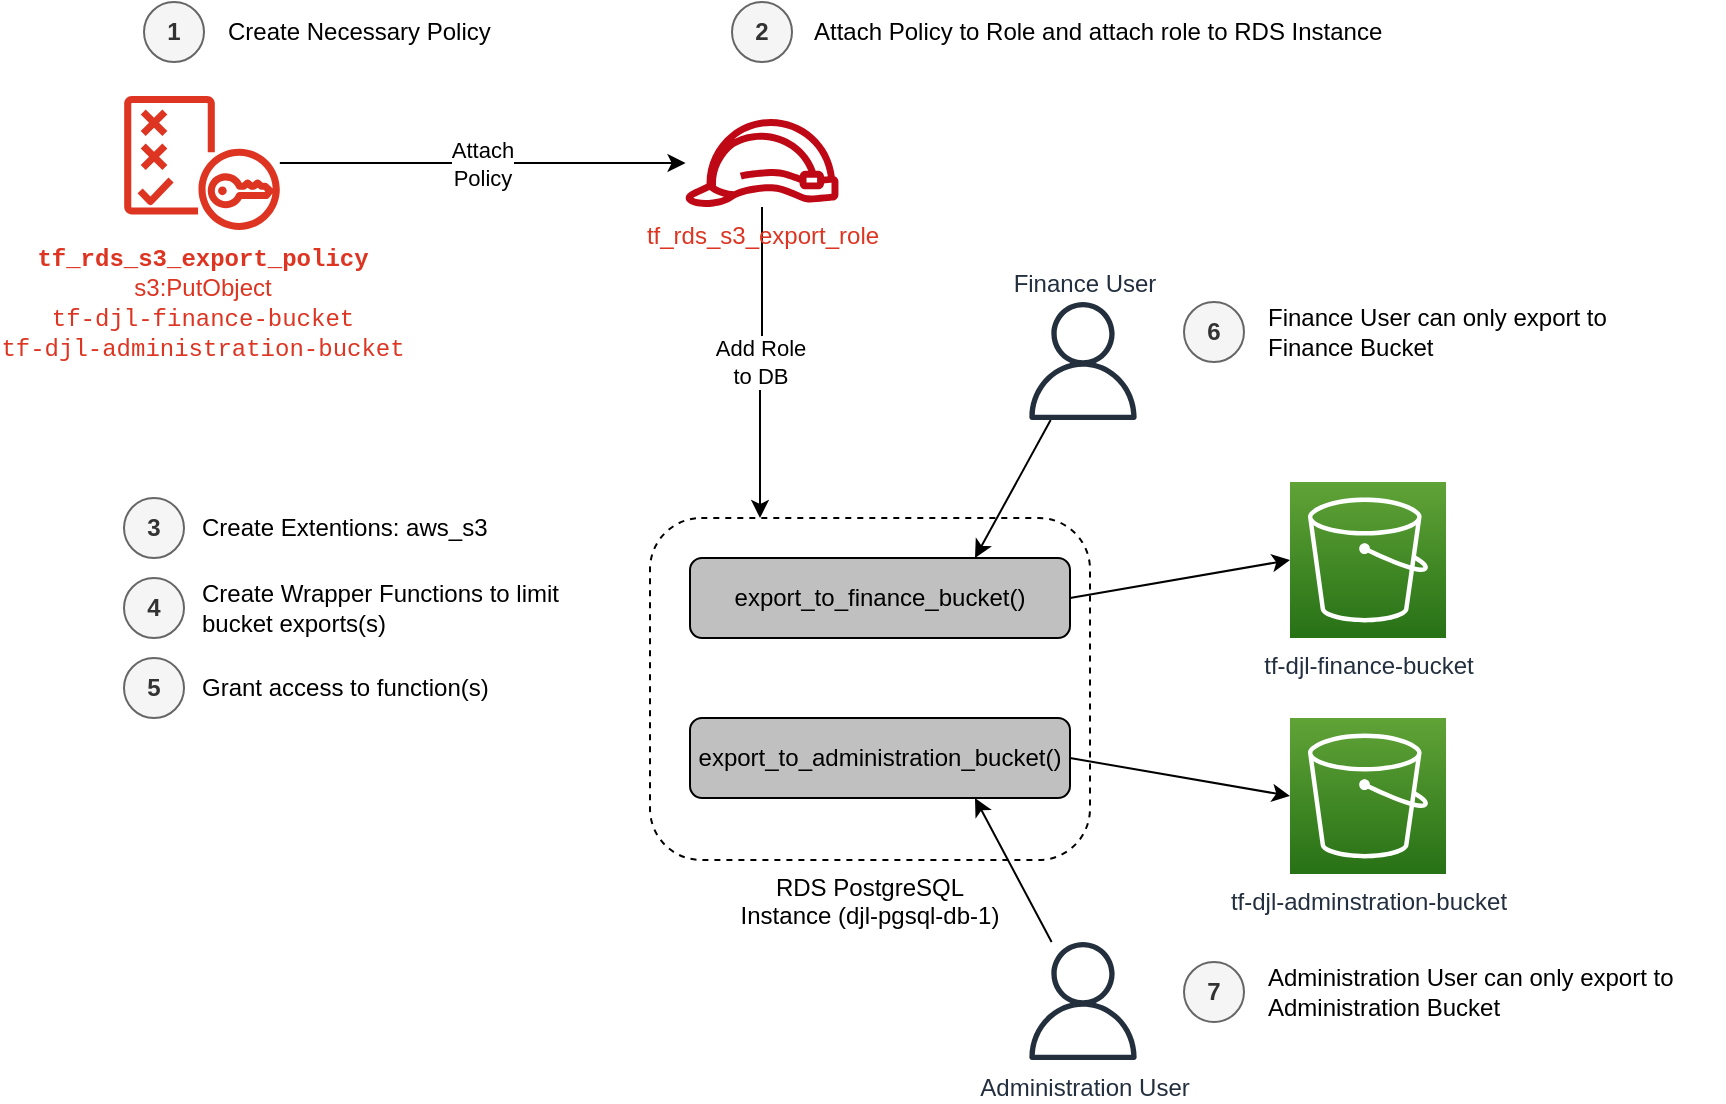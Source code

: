<mxfile version="15.8.4" type="device"><diagram id="PTzvbu7wiOh6qvXkUaZ4" name="Page-1"><mxGraphModel dx="1351" dy="960" grid="1" gridSize="10" guides="1" tooltips="1" connect="1" arrows="1" fold="1" page="1" pageScale="1" pageWidth="1100" pageHeight="850" math="0" shadow="0"><root><mxCell id="0"/><mxCell id="1" parent="0"/><mxCell id="yyay7RqTnsCiVBK5ee6F-15" value="RDS PostgreSQL &lt;br&gt;Instance (djl-pgsql-db-1)" style="rounded=1;whiteSpace=wrap;html=1;fontColor=#000000;fillColor=none;dashed=1;labelPosition=center;verticalLabelPosition=bottom;align=center;verticalAlign=top;" vertex="1" parent="1"><mxGeometry x="403" y="368" width="220" height="171" as="geometry"/></mxCell><mxCell id="yyay7RqTnsCiVBK5ee6F-7" value="&lt;font color=&quot;#000000&quot;&gt;Add Role &lt;br&gt;to DB&lt;/font&gt;" style="edgeStyle=orthogonalEdgeStyle;rounded=0;orthogonalLoop=1;jettySize=auto;html=1;fontColor=#DD3522;entryX=0.25;entryY=0;entryDx=0;entryDy=0;" edge="1" parent="1" source="yyay7RqTnsCiVBK5ee6F-1" target="yyay7RqTnsCiVBK5ee6F-15"><mxGeometry relative="1" as="geometry"/></mxCell><mxCell id="yyay7RqTnsCiVBK5ee6F-1" value="&lt;font color=&quot;#dd3522&quot;&gt;tf_rds_s3_export_role&lt;/font&gt;" style="sketch=0;outlineConnect=0;fontColor=#232F3E;gradientColor=none;fillColor=#BF0816;strokeColor=none;dashed=0;verticalLabelPosition=bottom;verticalAlign=top;align=center;html=1;fontSize=12;fontStyle=0;aspect=fixed;pointerEvents=1;shape=mxgraph.aws4.role;" vertex="1" parent="1"><mxGeometry x="420" y="168.5" width="78" height="44" as="geometry"/></mxCell><mxCell id="yyay7RqTnsCiVBK5ee6F-6" value="&lt;font color=&quot;#000000&quot;&gt;Attach&lt;br&gt;Policy&lt;/font&gt;" style="edgeStyle=orthogonalEdgeStyle;rounded=0;orthogonalLoop=1;jettySize=auto;html=1;fontColor=#DD3522;" edge="1" parent="1" source="yyay7RqTnsCiVBK5ee6F-2" target="yyay7RqTnsCiVBK5ee6F-1"><mxGeometry relative="1" as="geometry"/></mxCell><mxCell id="yyay7RqTnsCiVBK5ee6F-2" value="&lt;span style=&quot;background-color: rgb(255 , 255 , 255)&quot;&gt;&lt;font color=&quot;#dd3522&quot;&gt;&lt;font face=&quot;ui-monospace, SFMono-Regular, SF Mono, Menlo, Consolas, Liberation Mono, monospace&quot;&gt;&lt;b&gt;tf_rds_s3_export_policy&lt;/b&gt;&lt;br&gt;&lt;/font&gt;s3:PutObject&lt;br&gt;&lt;font face=&quot;ui-monospace, SFMono-Regular, SF Mono, Menlo, Consolas, Liberation Mono, monospace&quot;&gt;tf-djl-finance-bucket&lt;br&gt;tf-djl-administration-bucket&lt;br&gt;&lt;/font&gt;&lt;/font&gt;&lt;br&gt;&lt;/span&gt;" style="sketch=0;outlineConnect=0;fillColor=#DD3522;strokeColor=#b85450;dashed=0;verticalLabelPosition=bottom;verticalAlign=top;align=center;html=1;fontSize=12;fontStyle=0;aspect=fixed;pointerEvents=1;shape=mxgraph.aws4.policy;" vertex="1" parent="1"><mxGeometry x="140" y="157" width="78" height="67" as="geometry"/></mxCell><mxCell id="yyay7RqTnsCiVBK5ee6F-4" value="tf-djl-finance-bucket" style="sketch=0;points=[[0,0,0],[0.25,0,0],[0.5,0,0],[0.75,0,0],[1,0,0],[0,1,0],[0.25,1,0],[0.5,1,0],[0.75,1,0],[1,1,0],[0,0.25,0],[0,0.5,0],[0,0.75,0],[1,0.25,0],[1,0.5,0],[1,0.75,0]];outlineConnect=0;fontColor=#232F3E;gradientColor=#60A337;gradientDirection=north;fillColor=#277116;strokeColor=#ffffff;dashed=0;verticalLabelPosition=bottom;verticalAlign=top;align=center;html=1;fontSize=12;fontStyle=0;aspect=fixed;shape=mxgraph.aws4.resourceIcon;resIcon=mxgraph.aws4.s3;" vertex="1" parent="1"><mxGeometry x="723" y="350" width="78" height="78" as="geometry"/></mxCell><mxCell id="yyay7RqTnsCiVBK5ee6F-5" value="tf-djl-adminstration-bucket" style="sketch=0;points=[[0,0,0],[0.25,0,0],[0.5,0,0],[0.75,0,0],[1,0,0],[0,1,0],[0.25,1,0],[0.5,1,0],[0.75,1,0],[1,1,0],[0,0.25,0],[0,0.5,0],[0,0.75,0],[1,0.25,0],[1,0.5,0],[1,0.75,0]];outlineConnect=0;fontColor=#232F3E;gradientColor=#60A337;gradientDirection=north;fillColor=#277116;strokeColor=#ffffff;dashed=0;verticalLabelPosition=bottom;verticalAlign=top;align=center;html=1;fontSize=12;fontStyle=0;aspect=fixed;shape=mxgraph.aws4.resourceIcon;resIcon=mxgraph.aws4.s3;" vertex="1" parent="1"><mxGeometry x="723" y="468" width="78" height="78" as="geometry"/></mxCell><mxCell id="yyay7RqTnsCiVBK5ee6F-13" style="edgeStyle=none;rounded=0;orthogonalLoop=1;jettySize=auto;html=1;exitX=1;exitY=0.5;exitDx=0;exitDy=0;entryX=0;entryY=0.5;entryDx=0;entryDy=0;entryPerimeter=0;fontColor=#000000;" edge="1" parent="1" source="yyay7RqTnsCiVBK5ee6F-9" target="yyay7RqTnsCiVBK5ee6F-4"><mxGeometry relative="1" as="geometry"/></mxCell><mxCell id="yyay7RqTnsCiVBK5ee6F-9" value="export_to_finance_bucket()" style="rounded=1;whiteSpace=wrap;html=1;fontColor=#000000;fillColor=#C0C0C0;" vertex="1" parent="1"><mxGeometry x="423" y="388" width="190" height="40" as="geometry"/></mxCell><mxCell id="yyay7RqTnsCiVBK5ee6F-14" style="edgeStyle=none;rounded=0;orthogonalLoop=1;jettySize=auto;html=1;exitX=1;exitY=0.5;exitDx=0;exitDy=0;entryX=0;entryY=0.5;entryDx=0;entryDy=0;entryPerimeter=0;fontColor=#000000;" edge="1" parent="1" source="yyay7RqTnsCiVBK5ee6F-10" target="yyay7RqTnsCiVBK5ee6F-5"><mxGeometry relative="1" as="geometry"/></mxCell><mxCell id="yyay7RqTnsCiVBK5ee6F-10" value="export_to_administration_bucket()" style="rounded=1;whiteSpace=wrap;html=1;fontColor=#000000;fillColor=#C0C0C0;" vertex="1" parent="1"><mxGeometry x="423" y="468" width="190" height="40" as="geometry"/></mxCell><mxCell id="yyay7RqTnsCiVBK5ee6F-19" style="edgeStyle=none;rounded=0;orthogonalLoop=1;jettySize=auto;html=1;entryX=0.75;entryY=0;entryDx=0;entryDy=0;fontColor=#000000;" edge="1" parent="1" source="yyay7RqTnsCiVBK5ee6F-16" target="yyay7RqTnsCiVBK5ee6F-9"><mxGeometry relative="1" as="geometry"/></mxCell><mxCell id="yyay7RqTnsCiVBK5ee6F-16" value="Finance User" style="sketch=0;outlineConnect=0;fontColor=#232F3E;gradientColor=none;fillColor=#232F3D;strokeColor=none;dashed=0;verticalLabelPosition=top;verticalAlign=bottom;align=center;html=1;fontSize=12;fontStyle=0;aspect=fixed;pointerEvents=1;shape=mxgraph.aws4.user;labelPosition=center;" vertex="1" parent="1"><mxGeometry x="590" y="260" width="59" height="59" as="geometry"/></mxCell><mxCell id="yyay7RqTnsCiVBK5ee6F-18" style="edgeStyle=none;rounded=0;orthogonalLoop=1;jettySize=auto;html=1;entryX=0.75;entryY=1;entryDx=0;entryDy=0;fontColor=#000000;" edge="1" parent="1" source="yyay7RqTnsCiVBK5ee6F-17" target="yyay7RqTnsCiVBK5ee6F-10"><mxGeometry relative="1" as="geometry"/></mxCell><mxCell id="yyay7RqTnsCiVBK5ee6F-17" value="Administration User" style="sketch=0;outlineConnect=0;fontColor=#232F3E;gradientColor=none;fillColor=#232F3D;strokeColor=none;dashed=0;verticalLabelPosition=bottom;verticalAlign=top;align=center;html=1;fontSize=12;fontStyle=0;aspect=fixed;pointerEvents=1;shape=mxgraph.aws4.user;" vertex="1" parent="1"><mxGeometry x="590" y="580" width="59" height="59" as="geometry"/></mxCell><mxCell id="yyay7RqTnsCiVBK5ee6F-20" value="&lt;b&gt;1&lt;/b&gt;" style="ellipse;whiteSpace=wrap;html=1;aspect=fixed;fontColor=#333333;fillColor=#f5f5f5;strokeColor=#666666;" vertex="1" parent="1"><mxGeometry x="150" y="110" width="30" height="30" as="geometry"/></mxCell><mxCell id="yyay7RqTnsCiVBK5ee6F-21" value="&lt;b&gt;2&lt;/b&gt;" style="ellipse;whiteSpace=wrap;html=1;aspect=fixed;fontColor=#333333;fillColor=#f5f5f5;strokeColor=#666666;" vertex="1" parent="1"><mxGeometry x="444" y="110" width="30" height="30" as="geometry"/></mxCell><mxCell id="yyay7RqTnsCiVBK5ee6F-22" value="&lt;b&gt;3&lt;/b&gt;" style="ellipse;whiteSpace=wrap;html=1;aspect=fixed;fontColor=#333333;fillColor=#f5f5f5;strokeColor=#666666;" vertex="1" parent="1"><mxGeometry x="140" y="358" width="30" height="30" as="geometry"/></mxCell><mxCell id="yyay7RqTnsCiVBK5ee6F-23" value="&lt;b&gt;4&lt;/b&gt;" style="ellipse;whiteSpace=wrap;html=1;aspect=fixed;fontColor=#333333;fillColor=#f5f5f5;strokeColor=#666666;" vertex="1" parent="1"><mxGeometry x="140" y="398" width="30" height="30" as="geometry"/></mxCell><mxCell id="yyay7RqTnsCiVBK5ee6F-24" value="&lt;b&gt;5&lt;/b&gt;" style="ellipse;whiteSpace=wrap;html=1;aspect=fixed;fontColor=#333333;fillColor=#f5f5f5;strokeColor=#666666;" vertex="1" parent="1"><mxGeometry x="140" y="438" width="30" height="30" as="geometry"/></mxCell><mxCell id="yyay7RqTnsCiVBK5ee6F-25" value="&lt;b&gt;6&lt;/b&gt;" style="ellipse;whiteSpace=wrap;html=1;aspect=fixed;fontColor=#333333;fillColor=#f5f5f5;strokeColor=#666666;" vertex="1" parent="1"><mxGeometry x="670" y="260" width="30" height="30" as="geometry"/></mxCell><mxCell id="yyay7RqTnsCiVBK5ee6F-27" value="&lt;b&gt;7&lt;/b&gt;" style="ellipse;whiteSpace=wrap;html=1;aspect=fixed;fontColor=#333333;fillColor=#f5f5f5;strokeColor=#666666;" vertex="1" parent="1"><mxGeometry x="670" y="590" width="30" height="30" as="geometry"/></mxCell><mxCell id="yyay7RqTnsCiVBK5ee6F-28" value="Create Necessary Policy" style="text;html=1;strokeColor=none;fillColor=none;align=left;verticalAlign=middle;whiteSpace=wrap;rounded=0;fontColor=#000000;" vertex="1" parent="1"><mxGeometry x="190" y="110" width="140" height="30" as="geometry"/></mxCell><mxCell id="yyay7RqTnsCiVBK5ee6F-29" value="Attach Policy to Role and attach role to RDS Instance" style="text;html=1;strokeColor=none;fillColor=none;align=left;verticalAlign=middle;whiteSpace=wrap;rounded=0;fontColor=#000000;" vertex="1" parent="1"><mxGeometry x="483" y="110" width="297" height="30" as="geometry"/></mxCell><mxCell id="yyay7RqTnsCiVBK5ee6F-30" value="Create Extentions: aws_s3" style="text;html=1;strokeColor=none;fillColor=none;align=left;verticalAlign=middle;whiteSpace=wrap;rounded=0;fontColor=#000000;" vertex="1" parent="1"><mxGeometry x="177" y="358" width="223" height="30" as="geometry"/></mxCell><mxCell id="yyay7RqTnsCiVBK5ee6F-31" value="Create Wrapper Functions to limit bucket exports(s)" style="text;html=1;strokeColor=none;fillColor=none;align=left;verticalAlign=middle;whiteSpace=wrap;rounded=0;fontColor=#000000;" vertex="1" parent="1"><mxGeometry x="177" y="398" width="203" height="30" as="geometry"/></mxCell><mxCell id="yyay7RqTnsCiVBK5ee6F-32" value="Grant access to function(s)" style="text;html=1;strokeColor=none;fillColor=none;align=left;verticalAlign=middle;whiteSpace=wrap;rounded=0;fontColor=#000000;" vertex="1" parent="1"><mxGeometry x="177" y="438" width="203" height="30" as="geometry"/></mxCell><mxCell id="yyay7RqTnsCiVBK5ee6F-33" value="Finance User can only export to Finance Bucket" style="text;html=1;strokeColor=none;fillColor=none;align=left;verticalAlign=middle;whiteSpace=wrap;rounded=0;fontColor=#000000;" vertex="1" parent="1"><mxGeometry x="710" y="260" width="210" height="30" as="geometry"/></mxCell><mxCell id="yyay7RqTnsCiVBK5ee6F-34" value="Administration User can only export to Administration Bucket" style="text;html=1;strokeColor=none;fillColor=none;align=left;verticalAlign=middle;whiteSpace=wrap;rounded=0;fontColor=#000000;" vertex="1" parent="1"><mxGeometry x="710" y="590" width="230" height="30" as="geometry"/></mxCell></root></mxGraphModel></diagram></mxfile>
